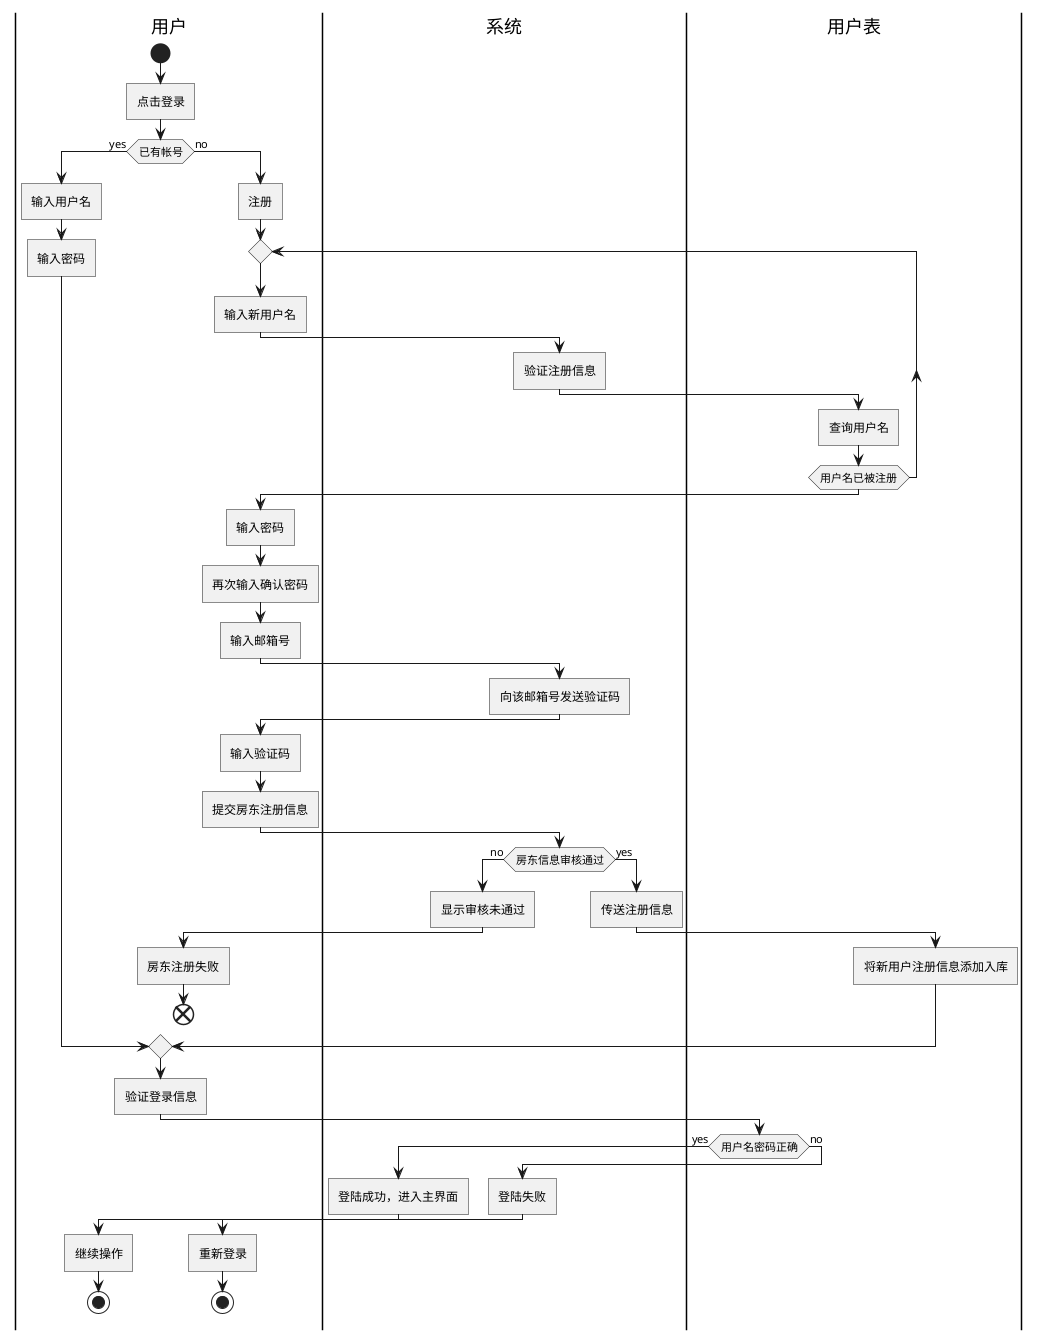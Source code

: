 @startuml 房东登录活动图

skinparam shadowing false
skinparam defaultFontName "微软雅黑"

|用户|
start
:点击登录]
if(已有帐号)then(yes)
    :输入用户名]
    :输入密码]
else(no)
    :注册]
    repeat
        :输入新用户名]
        |系统|
        :验证注册信息]
        |用户表|
        :查询用户名]
    repeat while (用户名已被注册)
    |用户|
    :输入密码]
    :再次输入确认密码]
    :输入邮箱号]
    |系统|
    :向该邮箱号发送验证码]
    |用户|
    :输入验证码]
    :提交房东注册信息]
    |系统|
    if(房东信息审核通过)then(no)
        :显示审核未通过]
        |用户|
        :房东注册失败]
        end
    else(yes)
        |系统|
        :传送注册信息]
        |用户表|
        :将新用户注册信息添加入库]
    endif
endif
|用户|
:验证登录信息]
|用户表|
if(用户名密码正确)then(yes)
    |系统|
    :登陆成功，进入主界面]
    |用户|
    :继续操作]
    stop
else(no)
    |系统|
    :登陆失败]
    |用户|
    :重新登录]
    stop
endif
@enduml
